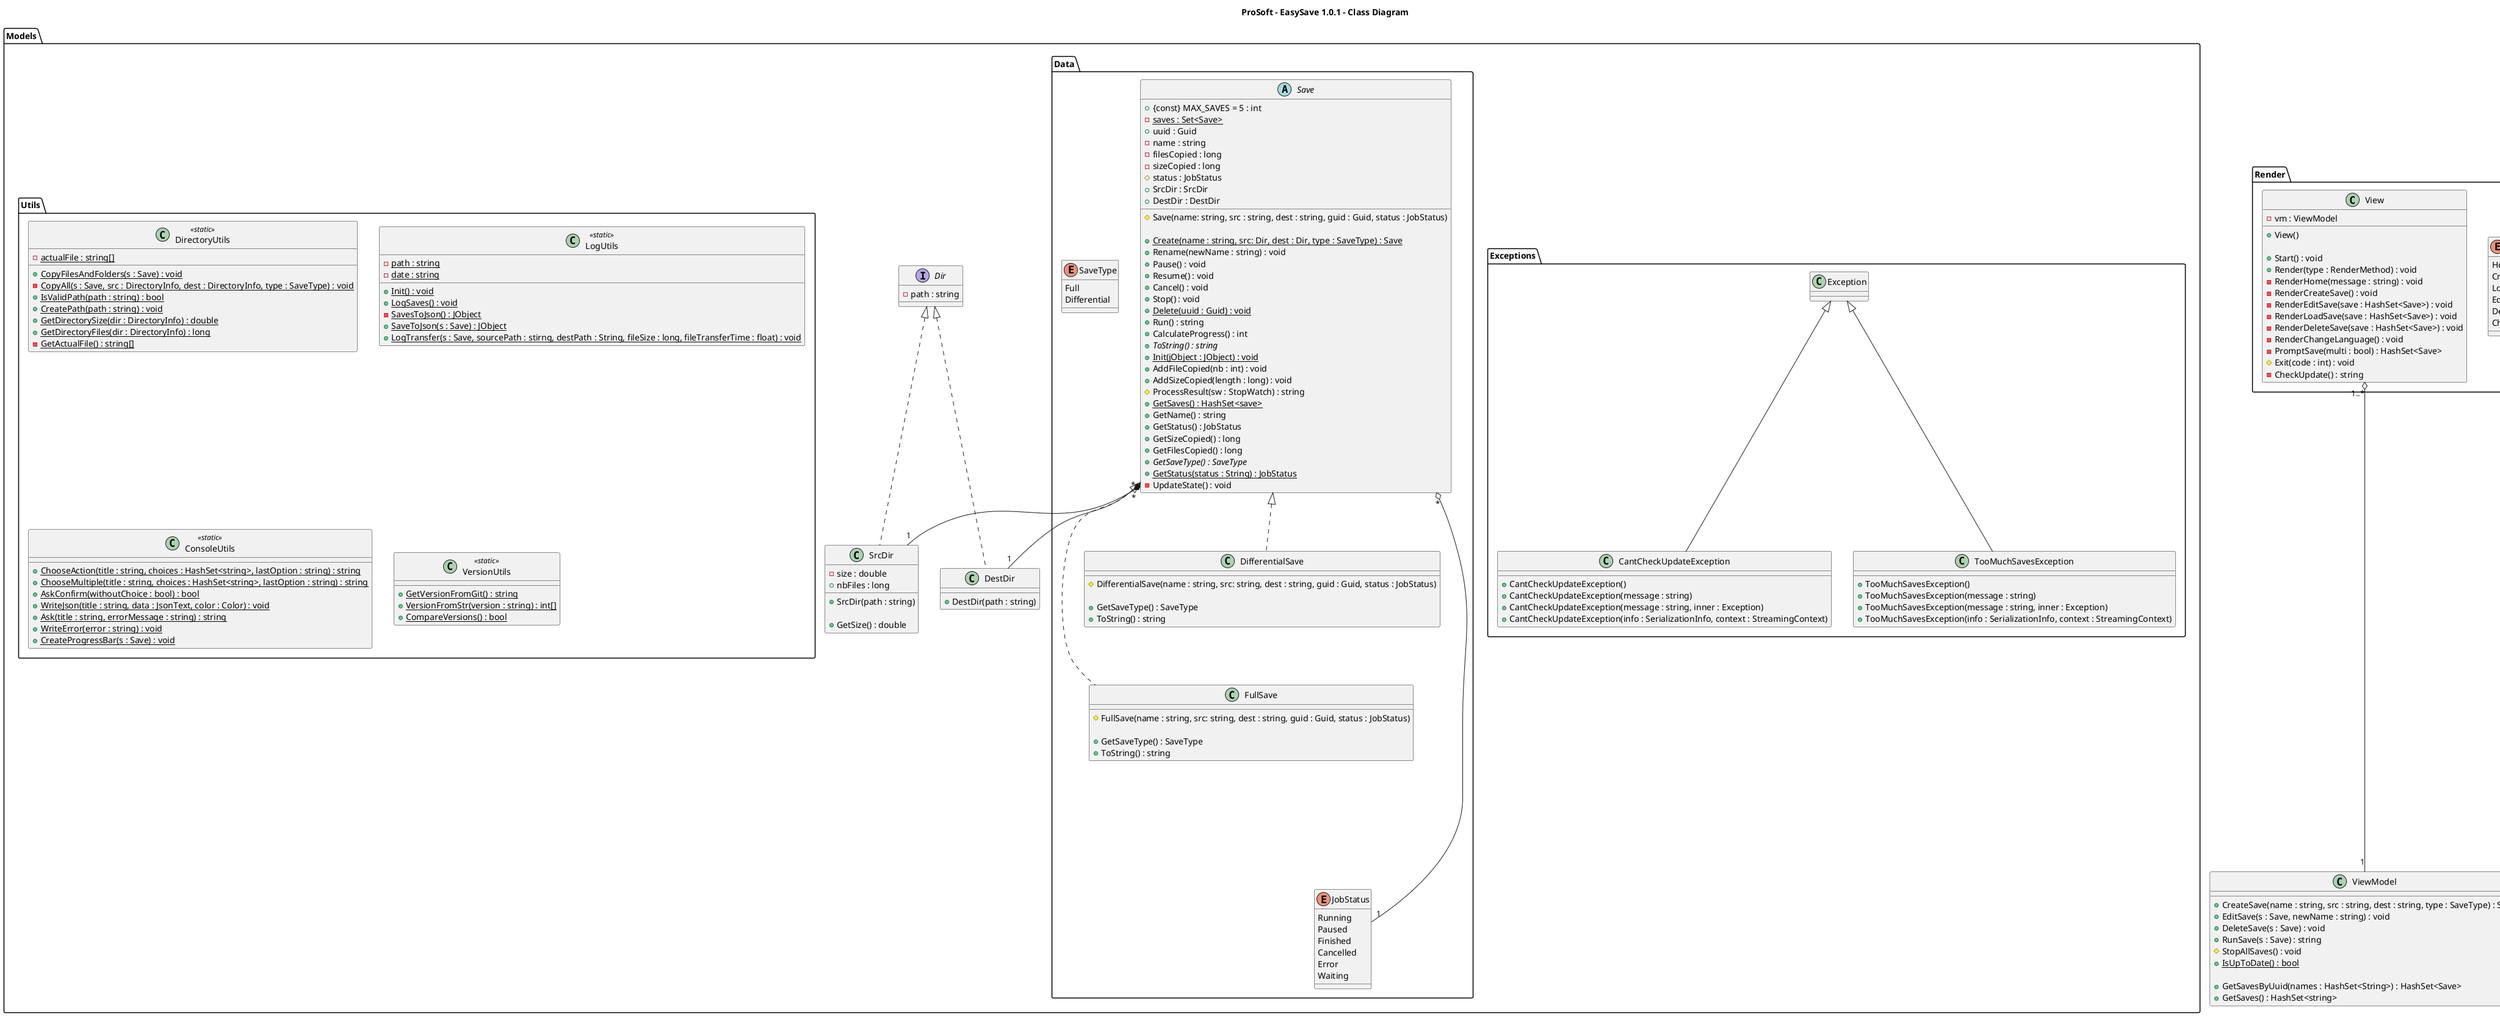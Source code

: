 @startuml ProSoft - EasySave 1.0.1 - Class Diagram

title "ProSoft - EasySave 1.0.1 - Class Diagram"

class ViewModel {
    + CreateSave(name : string, src : string, dest : string, type : SaveType) : Save
    + EditSave(s : Save, newName : string) : void
    + DeleteSave(s : Save) : void
    + RunSave(s : Save) : string
    # StopAllSaves() : void
    + {static} IsUpToDate() : bool

    + GetSavesByUuid(names : HashSet<String>) : HashSet<Save>
    + GetSaves() : HashSet<string>
}

class Program <<static>> {
    - {static} Main() : void
}

package Render <<Folder>> {

    enum RenderMethod {
        Home
        CreateSave
        LoadSave
        EditSave
        DeleteSave
        ChangeLanguage
    }

    class View {
        - vm : ViewModel

        + View()

        + Start() : void
        + Render(type : RenderMethod) : void
        - RenderHome(message : string) : void
        - RenderCreateSave() : void
        - RenderEditSave(save : HashSet<Save>) : void
        - RenderLoadSave(save : HashSet<Save>) : void
        - RenderDeleteSave(save : HashSet<Save>) : void
        - RenderChangeLanguage() : void
        - PromptSave(multi : bool) : HashSet<Save>
        # Exit(code : int) : void
        - CheckUpdate() : string
    }

}

package Models <<Folder>> {

    Interface Dir {
        - path : string
    }

    class SrcDir {
        - size : double
        + nbFiles : long

        + SrcDir(path : string)

        + GetSize() : double
    }

    class DestDir {
        + DestDir(path : string)
    }

    package Exceptions <<Folder>> {
    
        class Exception {

        }

        class CantCheckUpdateException {

            + CantCheckUpdateException()
            + CantCheckUpdateException(message : string)
            + CantCheckUpdateException(message : string, inner : Exception)
            + CantCheckUpdateException(info : SerializationInfo, context : StreamingContext)
        } 

        class TooMuchSavesException {

            + TooMuchSavesException()
            + TooMuchSavesException(message : string)
            + TooMuchSavesException(message : string, inner : Exception)
            + TooMuchSavesException(info : SerializationInfo, context : StreamingContext)
        }

    }
    
    package Data <<Folder>> {

        abstract class Save {
            + {const} MAX_SAVES = 5 : int
            - {static} saves : Set<Save>
            + uuid : Guid
            - name : string
            - filesCopied : long
            - sizeCopied : long
            # status : JobStatus
            + SrcDir : SrcDir
            + DestDir : DestDir

            # Save(name: string, src : string, dest : string, guid : Guid, status : JobStatus)

            + {static} Create(name : string, src: Dir, dest : Dir, type : SaveType) : Save
            + Rename(newName : string) : void
            + Pause() : void
            + Resume() : void
            + Cancel() : void
            + Stop() : void
            + {static} Delete(uuid : Guid) : void
            + Run() : string
            + CalculateProgress() : int
            + {abstract} ToString() : string
            + {static} Init(jObject : JObject) : void
            + AddFileCopied(nb : int) : void
            + AddSizeCopied(length : long) : void
            # ProcessResult(sw : StopWatch) : string
            + {static} GetSaves() : HashSet<save>
            + GetName() : string
            + GetStatus() : JobStatus
            + GetSizeCopied() : long
            + GetFilesCopied() : long
            + {abstract} GetSaveType() : SaveType
            + {static} GetStatus(status : String) : JobStatus
            - UpdateState() : void
        }            

        class DifferentialSave {
            # DifferentialSave(name : string, src: string, dest : string, guid : Guid, status : JobStatus)

            + GetSaveType() : SaveType
            + ToString() : string
        }

        class FullSave {
            # FullSave(name : string, src: string, dest : string, guid : Guid, status : JobStatus)

            + GetSaveType() : SaveType
            + ToString() : string
        }

        enum SaveType {
            Full
            Differential
        }

        enum JobStatus {
            Running
            Paused
            Finished
            Cancelled
            Error
            Waiting
        }
        
    }

    package Utils <<Folder>> {

        class DirectoryUtils <<static>> {
            - {static} actualFile : string[]
            + {static} CopyFilesAndFolders(s : Save) : void
            - {static} CopyAll(s : Save, src : DirectoryInfo, dest : DirectoryInfo, type : SaveType) : void
            + {static} IsValidPath(path : string) : bool
            + {static} CreatePath(path : string) : void
            + {static} GetDirectorySize(dir : DirectoryInfo) : double
            + {static} GetDirectoryFiles(dir : DirectoryInfo) : long
            - {static} GetActualFile() : string[]
        }

        class LogUtils <<static>> {
            - {static} path : string
            - {static} date : string

            + {static} Init() : void
            + {static} LogSaves() : void
            - {static} SavesToJson() : JObject
            + {static} SaveToJson(s : Save) : JObject
            + {static} LogTransfer(s : Save, sourcePath : stirng, destPath : String, fileSize : long, fileTransferTime : float) : void
        }

        class ConsoleUtils <<static>> {
            + {static} ChooseAction(title : string, choices : HashSet<string>, lastOption : string) : string
            + {static} ChooseMultiple(title : string, choices : HashSet<string>, lastOption : string) : string
            + {static} AskConfirm(withoutChoice : bool) : bool
            + {static} WriteJson(title : string, data : JsonText, color : Color) : void
            + {static} Ask(title : string, errorMessage : string) : string
            + {static} WriteError(error : string) : void
            + {static} CreateProgressBar(s : Save) : void
        }

        class VersionUtils <<static>> {
            + {static} GetVersionFromGit() : string
            + {static} VersionFromStr(version : string) : int[]
            + {static} CompareVersions() : bool
        }
    
    }

}

View "1..*" o------ "1" ViewModel
Save "*" *-- "1" SrcDir
Save "*" *-- "1" DestDir
Save "*" o------ "1" JobStatus

Dir <|.. SrcDir
Dir <|.. DestDir

Save <|.. FullSave
Save <|.. DifferentialSave

CantCheckUpdateException -up-|> Exception
TooMuchSavesException -up-|> Exception

/'Hidden links for organization'/
FullSave -down[hidden]-> JobStatus


@enduml